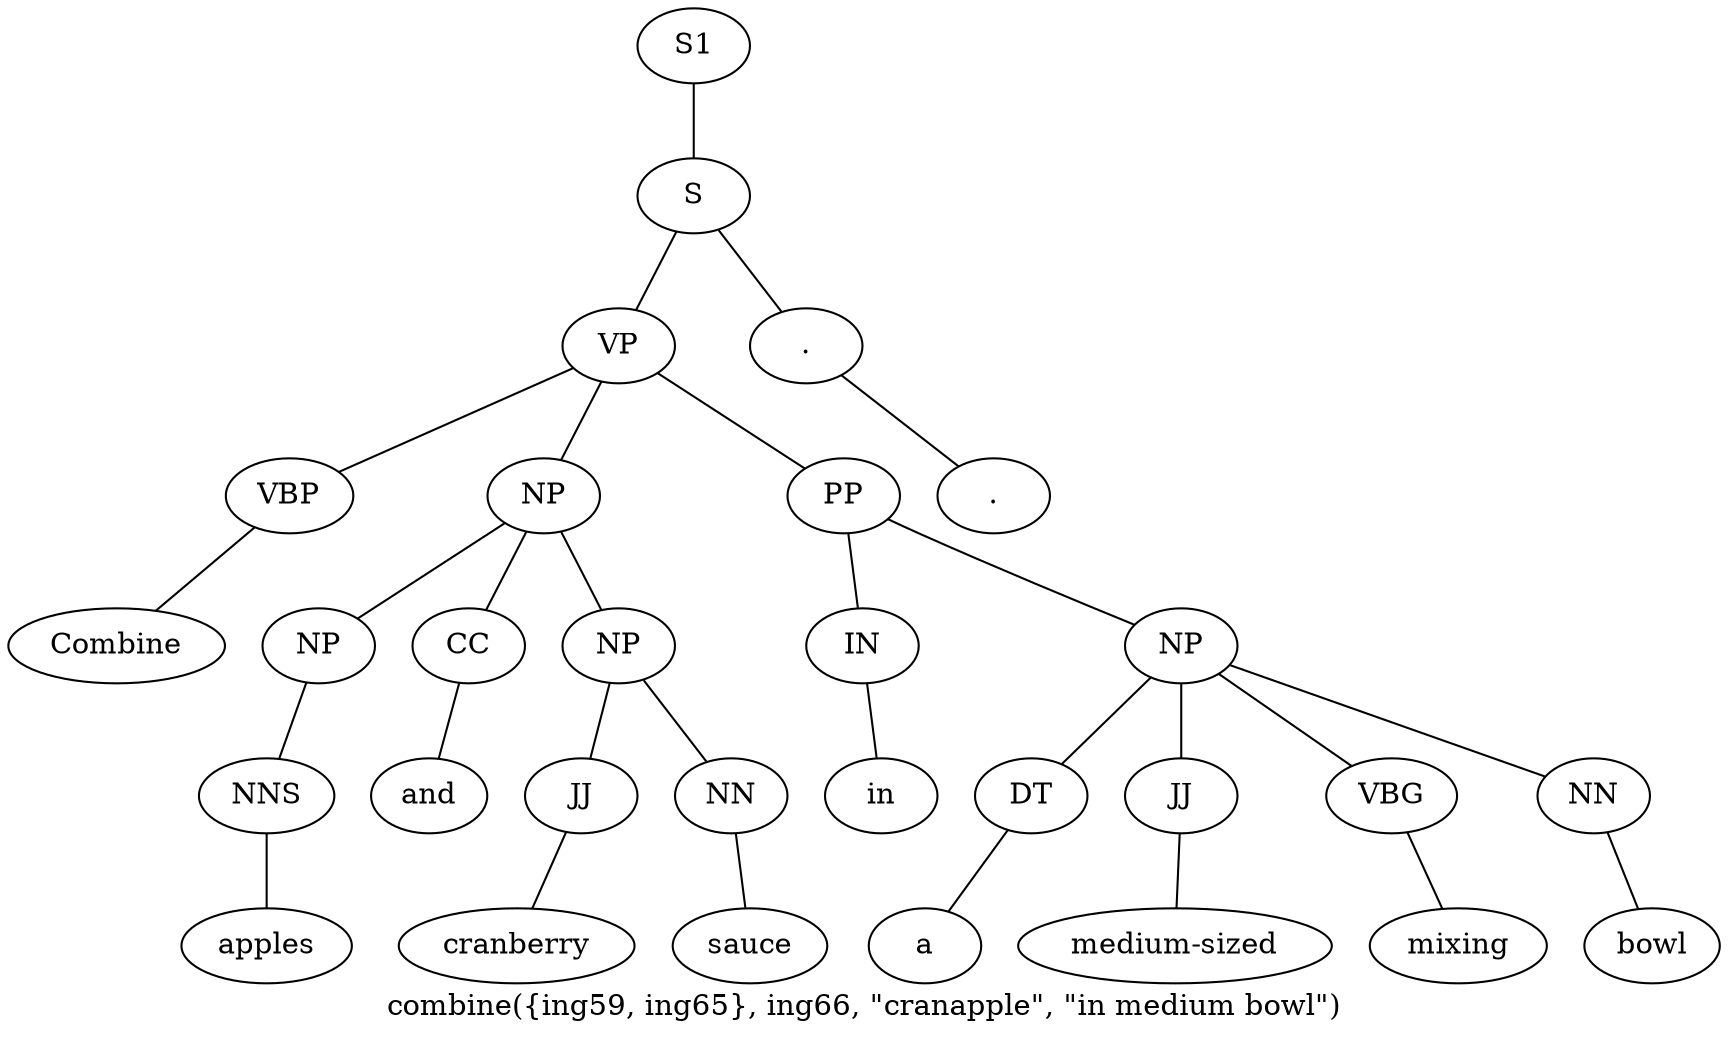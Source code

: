 graph SyntaxGraph {
	label = "combine({ing59, ing65}, ing66, \"cranapple\", \"in medium bowl\")";
	Node0 [label="S1"];
	Node1 [label="S"];
	Node2 [label="VP"];
	Node3 [label="VBP"];
	Node4 [label="Combine"];
	Node5 [label="NP"];
	Node6 [label="NP"];
	Node7 [label="NNS"];
	Node8 [label="apples"];
	Node9 [label="CC"];
	Node10 [label="and"];
	Node11 [label="NP"];
	Node12 [label="JJ"];
	Node13 [label="cranberry"];
	Node14 [label="NN"];
	Node15 [label="sauce"];
	Node16 [label="PP"];
	Node17 [label="IN"];
	Node18 [label="in"];
	Node19 [label="NP"];
	Node20 [label="DT"];
	Node21 [label="a"];
	Node22 [label="JJ"];
	Node23 [label="medium-sized"];
	Node24 [label="VBG"];
	Node25 [label="mixing"];
	Node26 [label="NN"];
	Node27 [label="bowl"];
	Node28 [label="."];
	Node29 [label="."];

	Node0 -- Node1;
	Node1 -- Node2;
	Node1 -- Node28;
	Node2 -- Node3;
	Node2 -- Node5;
	Node2 -- Node16;
	Node3 -- Node4;
	Node5 -- Node6;
	Node5 -- Node9;
	Node5 -- Node11;
	Node6 -- Node7;
	Node7 -- Node8;
	Node9 -- Node10;
	Node11 -- Node12;
	Node11 -- Node14;
	Node12 -- Node13;
	Node14 -- Node15;
	Node16 -- Node17;
	Node16 -- Node19;
	Node17 -- Node18;
	Node19 -- Node20;
	Node19 -- Node22;
	Node19 -- Node24;
	Node19 -- Node26;
	Node20 -- Node21;
	Node22 -- Node23;
	Node24 -- Node25;
	Node26 -- Node27;
	Node28 -- Node29;
}